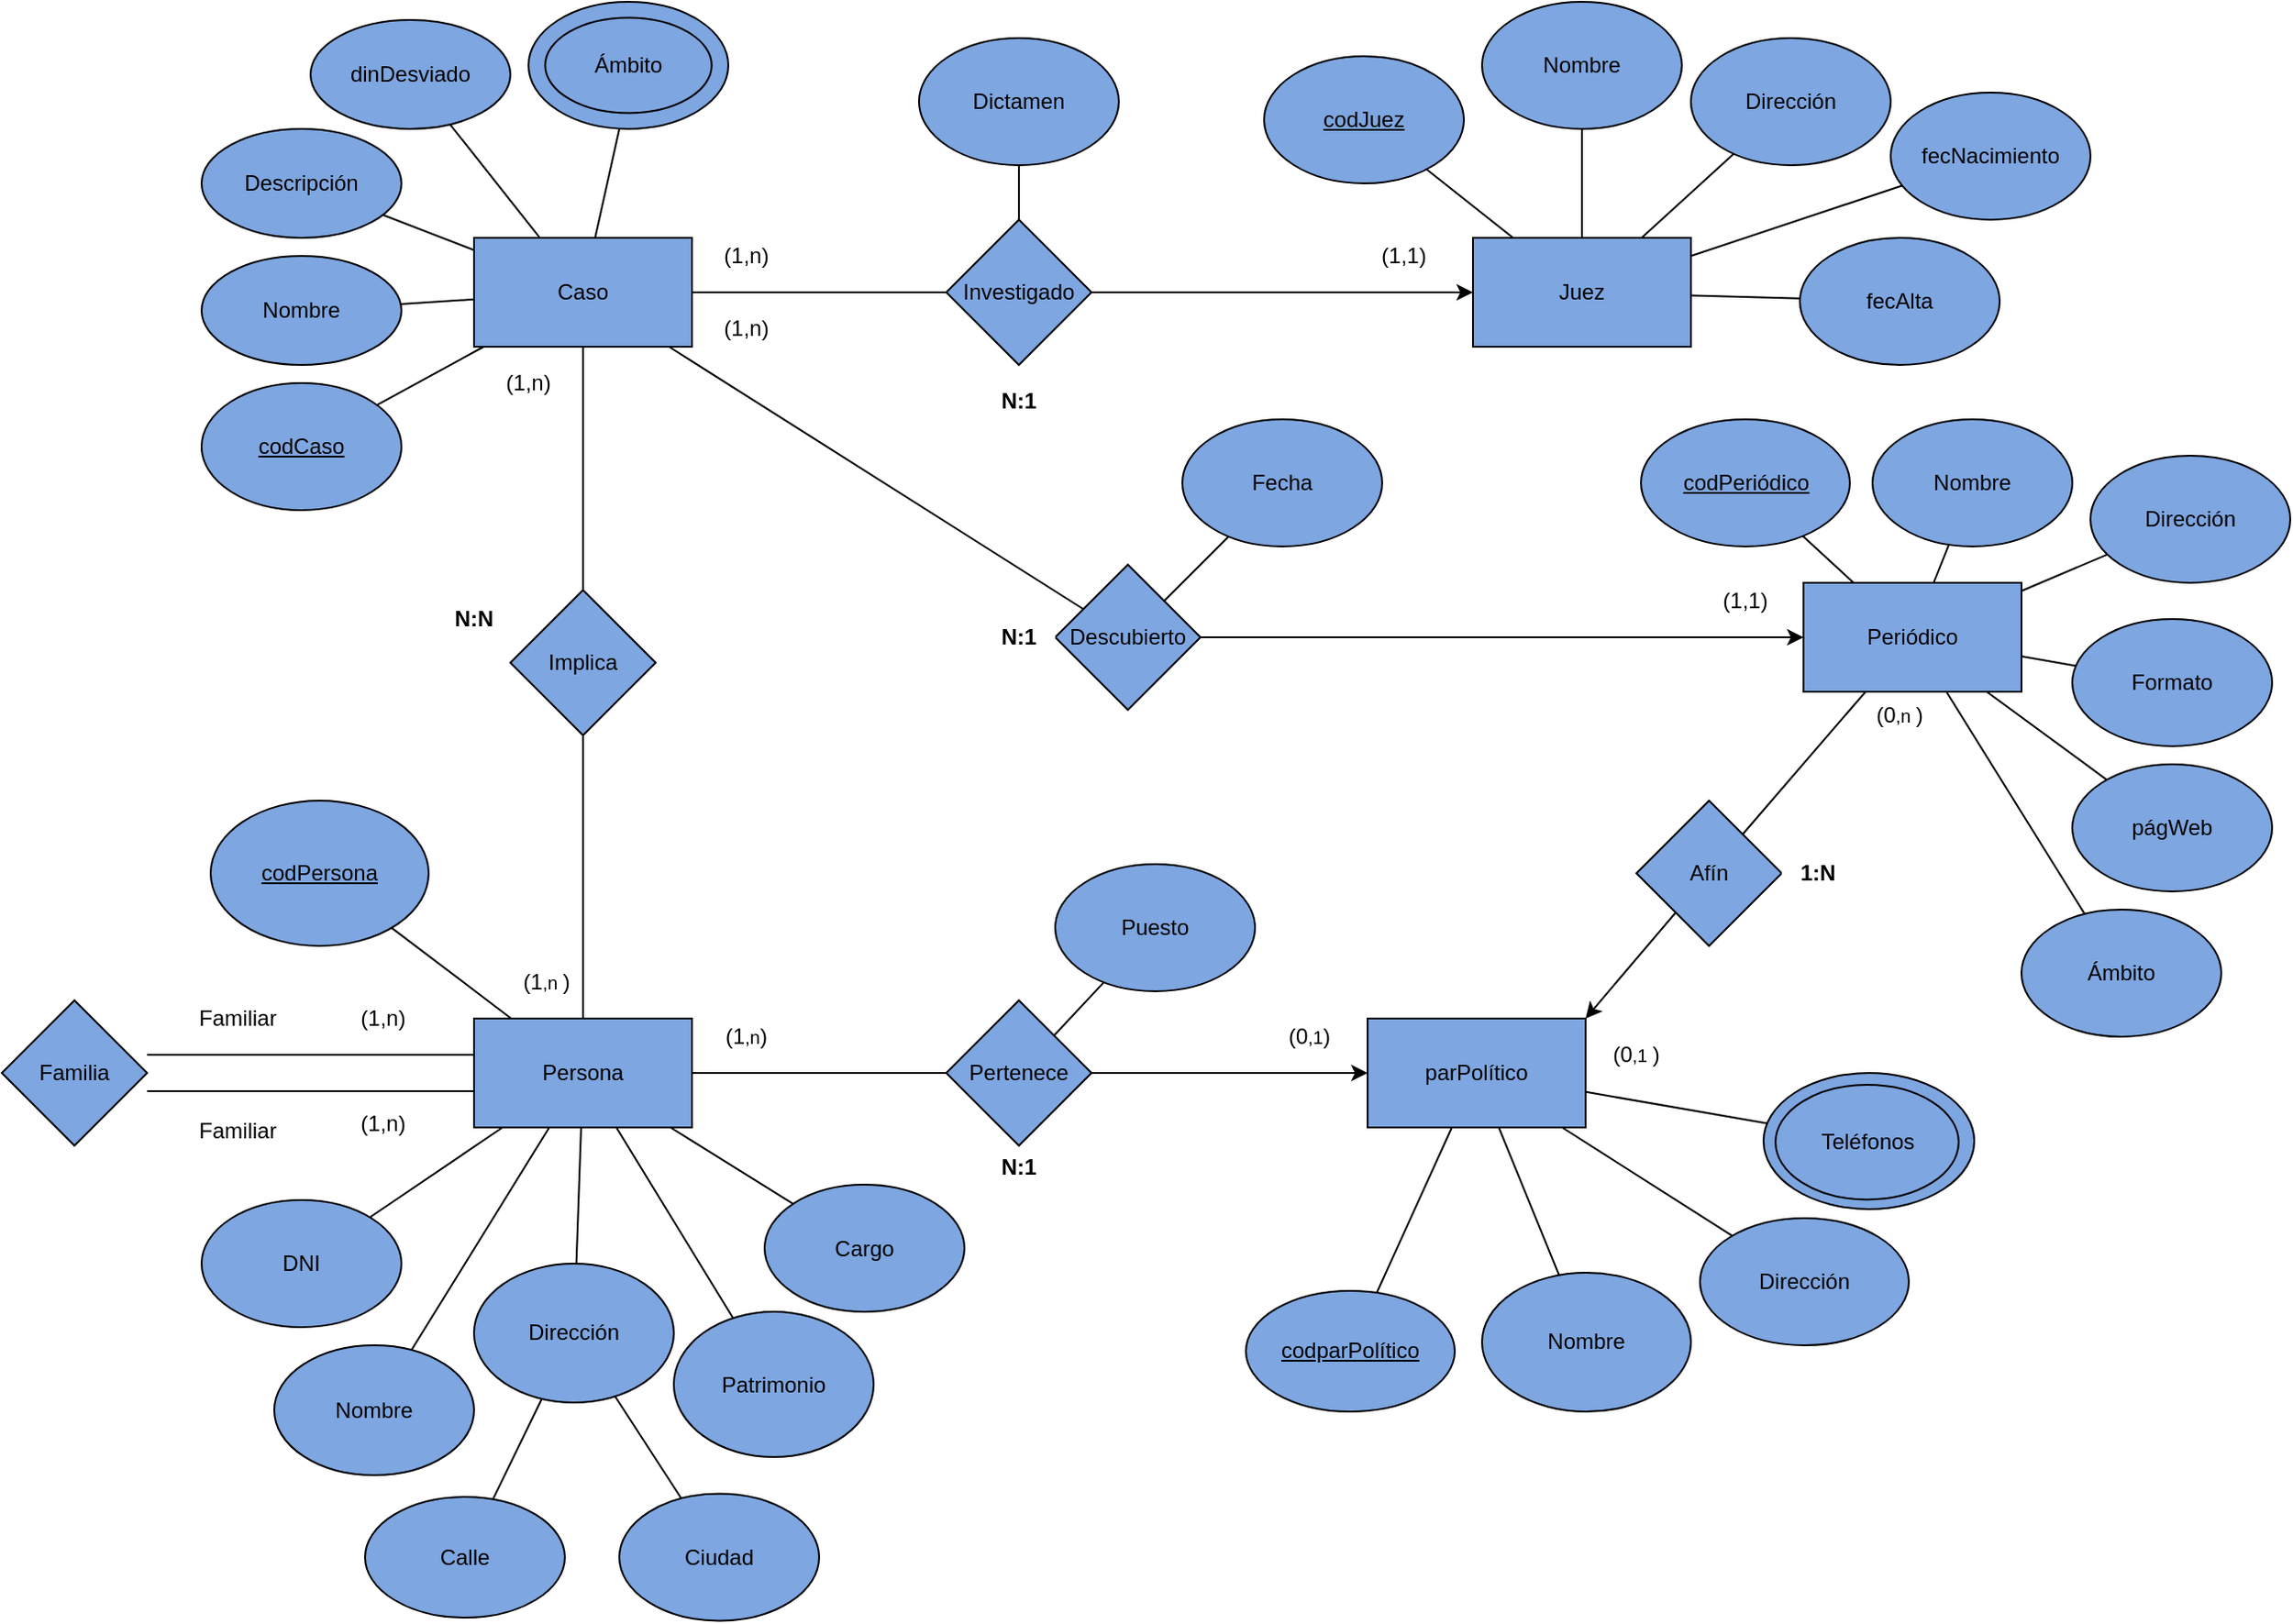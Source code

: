 <mxfile version="13.8.8" type="device"><diagram id="mLX7dZyP4sScp4b1-G0d" name="Corrupcion"><mxGraphModel dx="2216" dy="964" grid="1" gridSize="10" guides="1" tooltips="1" connect="1" arrows="1" fold="1" page="1" pageScale="1" pageWidth="827" pageHeight="583" math="0" shadow="0"><root><mxCell id="0"/><mxCell id="1" parent="0"/><mxCell id="MSQf7ZnfR9EXH0aMQudG-12" value="" style="group;fillColor=#FFFFFF;" parent="1" vertex="1" connectable="0"><mxGeometry x="180" y="180" width="1260" height="891.73" as="geometry"/></mxCell><mxCell id="NxV4PocmSFwPqyxfKw8l-2" value="Caso" style="rounded=0;whiteSpace=wrap;html=1;fillColor=#7EA6E0;" parent="MSQf7ZnfR9EXH0aMQudG-12" vertex="1"><mxGeometry x="260" y="130" width="120" height="60" as="geometry"/></mxCell><mxCell id="NxV4PocmSFwPqyxfKw8l-3" value="Nombre" style="ellipse;whiteSpace=wrap;html=1;fillColor=#7EA6E0;" parent="MSQf7ZnfR9EXH0aMQudG-12" vertex="1"><mxGeometry x="110" y="140" width="110" height="60" as="geometry"/></mxCell><mxCell id="NxV4PocmSFwPqyxfKw8l-4" value="Descripción" style="ellipse;whiteSpace=wrap;html=1;fillColor=#7EA6E0;" parent="MSQf7ZnfR9EXH0aMQudG-12" vertex="1"><mxGeometry x="110" y="70" width="110" height="60" as="geometry"/></mxCell><mxCell id="NxV4PocmSFwPqyxfKw8l-5" value="dinDesviado" style="ellipse;whiteSpace=wrap;html=1;fillColor=#7EA6E0;" parent="MSQf7ZnfR9EXH0aMQudG-12" vertex="1"><mxGeometry x="170" y="10" width="110" height="60" as="geometry"/></mxCell><mxCell id="NxV4PocmSFwPqyxfKw8l-8" value="" style="group;fillColor=#FFFFFF;" parent="MSQf7ZnfR9EXH0aMQudG-12" vertex="1" connectable="0"><mxGeometry x="290" width="110" height="70" as="geometry"/></mxCell><mxCell id="NxV4PocmSFwPqyxfKw8l-6" value="" style="ellipse;whiteSpace=wrap;html=1;fillColor=#7EA6E0;" parent="NxV4PocmSFwPqyxfKw8l-8" vertex="1"><mxGeometry width="110" height="70" as="geometry"/></mxCell><mxCell id="NxV4PocmSFwPqyxfKw8l-7" value="Ámbito" style="ellipse;whiteSpace=wrap;html=1;labelBackgroundColor=none;fillColor=#7EA6E0;" parent="NxV4PocmSFwPqyxfKw8l-8" vertex="1"><mxGeometry x="9.167" y="8.75" width="91.667" height="52.5" as="geometry"/></mxCell><mxCell id="NxV4PocmSFwPqyxfKw8l-9" value="" style="endArrow=none;html=1;fillColor=#7EA6E0;" parent="MSQf7ZnfR9EXH0aMQudG-12" target="NxV4PocmSFwPqyxfKw8l-2" edge="1"><mxGeometry width="50" height="50" relative="1" as="geometry"><mxPoint x="340" y="70" as="sourcePoint"/><mxPoint x="430" y="330" as="targetPoint"/></mxGeometry></mxCell><mxCell id="NxV4PocmSFwPqyxfKw8l-10" value="" style="endArrow=none;html=1;fillColor=#7EA6E0;" parent="MSQf7ZnfR9EXH0aMQudG-12" source="NxV4PocmSFwPqyxfKw8l-2" target="NxV4PocmSFwPqyxfKw8l-3" edge="1"><mxGeometry width="50" height="50" relative="1" as="geometry"><mxPoint x="380" y="380" as="sourcePoint"/><mxPoint x="430" y="330" as="targetPoint"/></mxGeometry></mxCell><mxCell id="NxV4PocmSFwPqyxfKw8l-11" value="" style="endArrow=none;html=1;fillColor=#7EA6E0;" parent="MSQf7ZnfR9EXH0aMQudG-12" source="NxV4PocmSFwPqyxfKw8l-2" target="NxV4PocmSFwPqyxfKw8l-4" edge="1"><mxGeometry width="50" height="50" relative="1" as="geometry"><mxPoint x="380" y="380" as="sourcePoint"/><mxPoint x="430" y="330" as="targetPoint"/></mxGeometry></mxCell><mxCell id="NxV4PocmSFwPqyxfKw8l-12" value="" style="endArrow=none;html=1;fillColor=#7EA6E0;" parent="MSQf7ZnfR9EXH0aMQudG-12" source="NxV4PocmSFwPqyxfKw8l-2" target="NxV4PocmSFwPqyxfKw8l-5" edge="1"><mxGeometry width="50" height="50" relative="1" as="geometry"><mxPoint x="490" y="340" as="sourcePoint"/><mxPoint x="540" y="290" as="targetPoint"/></mxGeometry></mxCell><mxCell id="NxV4PocmSFwPqyxfKw8l-13" value="Juez" style="rounded=0;whiteSpace=wrap;html=1;labelBackgroundColor=none;fillColor=#7EA6E0;" parent="MSQf7ZnfR9EXH0aMQudG-12" vertex="1"><mxGeometry x="810" y="130" width="120" height="60" as="geometry"/></mxCell><mxCell id="NxV4PocmSFwPqyxfKw8l-15" value="Nombre" style="ellipse;whiteSpace=wrap;html=1;labelBackgroundColor=none;fillColor=#7EA6E0;" parent="MSQf7ZnfR9EXH0aMQudG-12" vertex="1"><mxGeometry x="815" width="110" height="70" as="geometry"/></mxCell><mxCell id="NxV4PocmSFwPqyxfKw8l-16" value="Dirección" style="ellipse;whiteSpace=wrap;html=1;labelBackgroundColor=none;fillColor=#7EA6E0;" parent="MSQf7ZnfR9EXH0aMQudG-12" vertex="1"><mxGeometry x="930" y="20" width="110" height="70" as="geometry"/></mxCell><mxCell id="NxV4PocmSFwPqyxfKw8l-17" value="fecNacimiento" style="ellipse;whiteSpace=wrap;html=1;labelBackgroundColor=none;fillColor=#7EA6E0;" parent="MSQf7ZnfR9EXH0aMQudG-12" vertex="1"><mxGeometry x="1040" y="50" width="110" height="70" as="geometry"/></mxCell><mxCell id="NxV4PocmSFwPqyxfKw8l-18" value="fecAlta" style="ellipse;whiteSpace=wrap;html=1;labelBackgroundColor=none;fillColor=#7EA6E0;" parent="MSQf7ZnfR9EXH0aMQudG-12" vertex="1"><mxGeometry x="990" y="130" width="110" height="70" as="geometry"/></mxCell><mxCell id="NxV4PocmSFwPqyxfKw8l-19" value="" style="endArrow=none;html=1;fillColor=#7EA6E0;" parent="MSQf7ZnfR9EXH0aMQudG-12" source="NxV4PocmSFwPqyxfKw8l-15" target="NxV4PocmSFwPqyxfKw8l-13" edge="1"><mxGeometry width="50" height="50" relative="1" as="geometry"><mxPoint x="380" y="240" as="sourcePoint"/><mxPoint x="430" y="190" as="targetPoint"/></mxGeometry></mxCell><mxCell id="NxV4PocmSFwPqyxfKw8l-20" value="" style="endArrow=none;html=1;fillColor=#7EA6E0;" parent="MSQf7ZnfR9EXH0aMQudG-12" source="NxV4PocmSFwPqyxfKw8l-13" target="NxV4PocmSFwPqyxfKw8l-16" edge="1"><mxGeometry width="50" height="50" relative="1" as="geometry"><mxPoint x="380" y="240" as="sourcePoint"/><mxPoint x="430" y="190" as="targetPoint"/></mxGeometry></mxCell><mxCell id="NxV4PocmSFwPqyxfKw8l-21" value="" style="endArrow=none;html=1;fillColor=#7EA6E0;" parent="MSQf7ZnfR9EXH0aMQudG-12" source="NxV4PocmSFwPqyxfKw8l-13" target="NxV4PocmSFwPqyxfKw8l-17" edge="1"><mxGeometry width="50" height="50" relative="1" as="geometry"><mxPoint x="380" y="240" as="sourcePoint"/><mxPoint x="430" y="190" as="targetPoint"/></mxGeometry></mxCell><mxCell id="NxV4PocmSFwPqyxfKw8l-22" value="" style="endArrow=none;html=1;fillColor=#7EA6E0;" parent="MSQf7ZnfR9EXH0aMQudG-12" source="NxV4PocmSFwPqyxfKw8l-13" target="NxV4PocmSFwPqyxfKw8l-18" edge="1"><mxGeometry width="50" height="50" relative="1" as="geometry"><mxPoint x="380" y="240" as="sourcePoint"/><mxPoint x="430" y="190" as="targetPoint"/></mxGeometry></mxCell><mxCell id="NxV4PocmSFwPqyxfKw8l-23" value="Dictamen" style="ellipse;whiteSpace=wrap;html=1;labelBackgroundColor=none;fillColor=#7EA6E0;" parent="MSQf7ZnfR9EXH0aMQudG-12" vertex="1"><mxGeometry x="505" y="20" width="110" height="70" as="geometry"/></mxCell><mxCell id="NxV4PocmSFwPqyxfKw8l-24" value="" style="endArrow=none;html=1;fillColor=#7EA6E0;" parent="MSQf7ZnfR9EXH0aMQudG-12" source="NxV4PocmSFwPqyxfKw8l-63" target="NxV4PocmSFwPqyxfKw8l-23" edge="1"><mxGeometry width="50" height="50" relative="1" as="geometry"><mxPoint x="380" y="240" as="sourcePoint"/><mxPoint x="430" y="190" as="targetPoint"/></mxGeometry></mxCell><mxCell id="NxV4PocmSFwPqyxfKw8l-25" value="Persona" style="rounded=0;whiteSpace=wrap;html=1;labelBackgroundColor=none;fillColor=#7EA6E0;" parent="MSQf7ZnfR9EXH0aMQudG-12" vertex="1"><mxGeometry x="260" y="560" width="120" height="60" as="geometry"/></mxCell><mxCell id="NxV4PocmSFwPqyxfKw8l-26" value="Cargo" style="ellipse;whiteSpace=wrap;html=1;labelBackgroundColor=none;direction=west;fillColor=#7EA6E0;" parent="MSQf7ZnfR9EXH0aMQudG-12" vertex="1"><mxGeometry x="420" y="651.54" width="110" height="70" as="geometry"/></mxCell><mxCell id="NxV4PocmSFwPqyxfKw8l-27" value="DNI" style="ellipse;whiteSpace=wrap;html=1;labelBackgroundColor=none;fillColor=#7EA6E0;" parent="MSQf7ZnfR9EXH0aMQudG-12" vertex="1"><mxGeometry x="110" y="660" width="110" height="70" as="geometry"/></mxCell><mxCell id="NxV4PocmSFwPqyxfKw8l-28" value="Nombre" style="ellipse;whiteSpace=wrap;html=1;labelBackgroundColor=none;fillColor=#7EA6E0;" parent="MSQf7ZnfR9EXH0aMQudG-12" vertex="1"><mxGeometry x="150" y="740" width="110" height="71.54" as="geometry"/></mxCell><mxCell id="NxV4PocmSFwPqyxfKw8l-29" value="Dirección" style="ellipse;whiteSpace=wrap;html=1;labelBackgroundColor=none;fillColor=#7EA6E0;" parent="MSQf7ZnfR9EXH0aMQudG-12" vertex="1"><mxGeometry x="260" y="695" width="110" height="76.54" as="geometry"/></mxCell><mxCell id="NxV4PocmSFwPqyxfKw8l-30" value="Patrimonio" style="ellipse;whiteSpace=wrap;html=1;labelBackgroundColor=none;fillColor=#7EA6E0;" parent="MSQf7ZnfR9EXH0aMQudG-12" vertex="1"><mxGeometry x="370" y="721.54" width="110" height="80" as="geometry"/></mxCell><mxCell id="NxV4PocmSFwPqyxfKw8l-31" value="" style="endArrow=none;html=1;fillColor=#7EA6E0;" parent="MSQf7ZnfR9EXH0aMQudG-12" source="NxV4PocmSFwPqyxfKw8l-25" target="NxV4PocmSFwPqyxfKw8l-27" edge="1"><mxGeometry width="50" height="50" relative="1" as="geometry"><mxPoint x="380" y="380" as="sourcePoint"/><mxPoint x="430" y="330" as="targetPoint"/></mxGeometry></mxCell><mxCell id="NxV4PocmSFwPqyxfKw8l-32" value="" style="endArrow=none;html=1;fillColor=#7EA6E0;" parent="MSQf7ZnfR9EXH0aMQudG-12" source="NxV4PocmSFwPqyxfKw8l-25" target="NxV4PocmSFwPqyxfKw8l-28" edge="1"><mxGeometry width="50" height="50" relative="1" as="geometry"><mxPoint x="400" y="450" as="sourcePoint"/><mxPoint x="406" y="420" as="targetPoint"/></mxGeometry></mxCell><mxCell id="NxV4PocmSFwPqyxfKw8l-34" value="" style="endArrow=none;html=1;fillColor=#7EA6E0;" parent="MSQf7ZnfR9EXH0aMQudG-12" source="NxV4PocmSFwPqyxfKw8l-25" target="NxV4PocmSFwPqyxfKw8l-29" edge="1"><mxGeometry width="50" height="50" relative="1" as="geometry"><mxPoint x="380" y="380" as="sourcePoint"/><mxPoint x="430" y="330" as="targetPoint"/></mxGeometry></mxCell><mxCell id="NxV4PocmSFwPqyxfKw8l-36" value="" style="endArrow=none;html=1;fillColor=#7EA6E0;" parent="MSQf7ZnfR9EXH0aMQudG-12" source="NxV4PocmSFwPqyxfKw8l-25" target="NxV4PocmSFwPqyxfKw8l-30" edge="1"><mxGeometry width="50" height="50" relative="1" as="geometry"><mxPoint x="380" y="380" as="sourcePoint"/><mxPoint x="430" y="330" as="targetPoint"/></mxGeometry></mxCell><mxCell id="NxV4PocmSFwPqyxfKw8l-35" value="" style="endArrow=none;html=1;fillColor=#7EA6E0;" parent="MSQf7ZnfR9EXH0aMQudG-12" source="NxV4PocmSFwPqyxfKw8l-25" target="NxV4PocmSFwPqyxfKw8l-26" edge="1"><mxGeometry width="50" height="50" relative="1" as="geometry"><mxPoint x="380" y="380" as="sourcePoint"/><mxPoint x="430" y="330" as="targetPoint"/></mxGeometry></mxCell><mxCell id="NxV4PocmSFwPqyxfKw8l-40" value="" style="edgeStyle=orthogonalEdgeStyle;rounded=0;orthogonalLoop=1;jettySize=auto;html=1;endArrow=none;endFill=0;shape=link;width=20;fillColor=#7EA6E0;" parent="MSQf7ZnfR9EXH0aMQudG-12" source="NxV4PocmSFwPqyxfKw8l-39" target="NxV4PocmSFwPqyxfKw8l-25" edge="1"><mxGeometry relative="1" as="geometry"><Array as="points"/></mxGeometry></mxCell><mxCell id="NxV4PocmSFwPqyxfKw8l-39" value="Familia" style="rhombus;whiteSpace=wrap;html=1;labelBackgroundColor=none;fillColor=#7EA6E0;" parent="MSQf7ZnfR9EXH0aMQudG-12" vertex="1"><mxGeometry y="550" width="80" height="80" as="geometry"/></mxCell><mxCell id="NxV4PocmSFwPqyxfKw8l-43" value="parPolítico" style="rounded=0;whiteSpace=wrap;html=1;labelBackgroundColor=none;fillColor=#7EA6E0;" parent="MSQf7ZnfR9EXH0aMQudG-12" vertex="1"><mxGeometry x="752" y="560" width="120" height="60" as="geometry"/></mxCell><mxCell id="NxV4PocmSFwPqyxfKw8l-44" value="Nombre" style="ellipse;whiteSpace=wrap;html=1;labelBackgroundColor=none;fillColor=#7EA6E0;" parent="MSQf7ZnfR9EXH0aMQudG-12" vertex="1"><mxGeometry x="815" y="700" width="115" height="76.54" as="geometry"/></mxCell><mxCell id="NxV4PocmSFwPqyxfKw8l-45" value="Dirección" style="ellipse;whiteSpace=wrap;html=1;labelBackgroundColor=none;fillColor=#7EA6E0;" parent="MSQf7ZnfR9EXH0aMQudG-12" vertex="1"><mxGeometry x="935" y="670" width="115" height="70" as="geometry"/></mxCell><mxCell id="NxV4PocmSFwPqyxfKw8l-49" value="" style="endArrow=none;html=1;fillColor=#7EA6E0;" parent="MSQf7ZnfR9EXH0aMQudG-12" source="NxV4PocmSFwPqyxfKw8l-43" target="NxV4PocmSFwPqyxfKw8l-47" edge="1"><mxGeometry width="50" height="50" relative="1" as="geometry"><mxPoint x="712" y="611.54" as="sourcePoint"/><mxPoint x="762" y="561.54" as="targetPoint"/></mxGeometry></mxCell><mxCell id="NxV4PocmSFwPqyxfKw8l-50" value="" style="endArrow=none;html=1;fillColor=#7EA6E0;" parent="MSQf7ZnfR9EXH0aMQudG-12" source="NxV4PocmSFwPqyxfKw8l-43" target="NxV4PocmSFwPqyxfKw8l-45" edge="1"><mxGeometry width="50" height="50" relative="1" as="geometry"><mxPoint x="712" y="611.54" as="sourcePoint"/><mxPoint x="762" y="561.54" as="targetPoint"/></mxGeometry></mxCell><mxCell id="NxV4PocmSFwPqyxfKw8l-51" value="" style="endArrow=none;html=1;fillColor=#7EA6E0;" parent="MSQf7ZnfR9EXH0aMQudG-12" source="NxV4PocmSFwPqyxfKw8l-43" target="NxV4PocmSFwPqyxfKw8l-44" edge="1"><mxGeometry width="50" height="50" relative="1" as="geometry"><mxPoint x="842" y="621.54" as="sourcePoint"/><mxPoint x="892" y="571.54" as="targetPoint"/></mxGeometry></mxCell><mxCell id="NxV4PocmSFwPqyxfKw8l-52" value="Periódico" style="rounded=0;whiteSpace=wrap;html=1;labelBackgroundColor=none;fillColor=#7EA6E0;" parent="MSQf7ZnfR9EXH0aMQudG-12" vertex="1"><mxGeometry x="992" y="320" width="120" height="60" as="geometry"/></mxCell><mxCell id="NxV4PocmSFwPqyxfKw8l-53" value="Dirección" style="ellipse;whiteSpace=wrap;html=1;labelBackgroundColor=none;fillColor=#7EA6E0;" parent="MSQf7ZnfR9EXH0aMQudG-12" vertex="1"><mxGeometry x="1150" y="250" width="110" height="70" as="geometry"/></mxCell><mxCell id="NxV4PocmSFwPqyxfKw8l-54" value="Nombre" style="ellipse;whiteSpace=wrap;html=1;labelBackgroundColor=none;fillColor=#7EA6E0;" parent="MSQf7ZnfR9EXH0aMQudG-12" vertex="1"><mxGeometry x="1030" y="230" width="110" height="70" as="geometry"/></mxCell><mxCell id="NxV4PocmSFwPqyxfKw8l-55" value="Formato" style="ellipse;whiteSpace=wrap;html=1;labelBackgroundColor=none;fillColor=#7EA6E0;" parent="MSQf7ZnfR9EXH0aMQudG-12" vertex="1"><mxGeometry x="1140" y="340" width="110" height="70" as="geometry"/></mxCell><mxCell id="NxV4PocmSFwPqyxfKw8l-56" value="págWeb" style="ellipse;whiteSpace=wrap;html=1;labelBackgroundColor=none;fillColor=#7EA6E0;" parent="MSQf7ZnfR9EXH0aMQudG-12" vertex="1"><mxGeometry x="1140" y="420" width="110" height="70" as="geometry"/></mxCell><mxCell id="NxV4PocmSFwPqyxfKw8l-57" value="Ámbito" style="ellipse;whiteSpace=wrap;html=1;labelBackgroundColor=none;fillColor=#7EA6E0;" parent="MSQf7ZnfR9EXH0aMQudG-12" vertex="1"><mxGeometry x="1112" y="500" width="110" height="70" as="geometry"/></mxCell><mxCell id="NxV4PocmSFwPqyxfKw8l-58" value="" style="endArrow=none;html=1;fillColor=#7EA6E0;" parent="MSQf7ZnfR9EXH0aMQudG-12" source="NxV4PocmSFwPqyxfKw8l-57" target="NxV4PocmSFwPqyxfKw8l-52" edge="1"><mxGeometry width="50" height="50" relative="1" as="geometry"><mxPoint x="860" y="400" as="sourcePoint"/><mxPoint x="910" y="350" as="targetPoint"/></mxGeometry></mxCell><mxCell id="NxV4PocmSFwPqyxfKw8l-59" value="" style="endArrow=none;html=1;fillColor=#7EA6E0;" parent="MSQf7ZnfR9EXH0aMQudG-12" source="NxV4PocmSFwPqyxfKw8l-56" target="NxV4PocmSFwPqyxfKw8l-52" edge="1"><mxGeometry width="50" height="50" relative="1" as="geometry"><mxPoint x="860" y="400" as="sourcePoint"/><mxPoint x="910" y="350" as="targetPoint"/></mxGeometry></mxCell><mxCell id="NxV4PocmSFwPqyxfKw8l-60" value="" style="endArrow=none;html=1;fillColor=#7EA6E0;" parent="MSQf7ZnfR9EXH0aMQudG-12" source="NxV4PocmSFwPqyxfKw8l-54" target="NxV4PocmSFwPqyxfKw8l-52" edge="1"><mxGeometry width="50" height="50" relative="1" as="geometry"><mxPoint x="860" y="400" as="sourcePoint"/><mxPoint x="910" y="350" as="targetPoint"/></mxGeometry></mxCell><mxCell id="NxV4PocmSFwPqyxfKw8l-61" value="" style="endArrow=none;html=1;fillColor=#7EA6E0;" parent="MSQf7ZnfR9EXH0aMQudG-12" source="NxV4PocmSFwPqyxfKw8l-52" target="NxV4PocmSFwPqyxfKw8l-53" edge="1"><mxGeometry width="50" height="50" relative="1" as="geometry"><mxPoint x="860" y="400" as="sourcePoint"/><mxPoint x="910" y="350" as="targetPoint"/></mxGeometry></mxCell><mxCell id="NxV4PocmSFwPqyxfKw8l-62" value="" style="endArrow=none;html=1;fillColor=#7EA6E0;" parent="MSQf7ZnfR9EXH0aMQudG-12" source="NxV4PocmSFwPqyxfKw8l-52" target="NxV4PocmSFwPqyxfKw8l-55" edge="1"><mxGeometry width="50" height="50" relative="1" as="geometry"><mxPoint x="860" y="400" as="sourcePoint"/><mxPoint x="910" y="350" as="targetPoint"/></mxGeometry></mxCell><mxCell id="NxV4PocmSFwPqyxfKw8l-64" value="" style="rounded=0;orthogonalLoop=1;jettySize=auto;html=1;endArrow=classic;endFill=1;fillColor=#7EA6E0;" parent="MSQf7ZnfR9EXH0aMQudG-12" source="NxV4PocmSFwPqyxfKw8l-63" target="NxV4PocmSFwPqyxfKw8l-13" edge="1"><mxGeometry relative="1" as="geometry"/></mxCell><mxCell id="NxV4PocmSFwPqyxfKw8l-65" value="" style="rounded=0;orthogonalLoop=1;jettySize=auto;html=1;endArrow=none;endFill=0;fillColor=#7EA6E0;" parent="MSQf7ZnfR9EXH0aMQudG-12" source="NxV4PocmSFwPqyxfKw8l-63" target="NxV4PocmSFwPqyxfKw8l-2" edge="1"><mxGeometry relative="1" as="geometry"/></mxCell><mxCell id="NxV4PocmSFwPqyxfKw8l-63" value="Investigado" style="rhombus;whiteSpace=wrap;html=1;labelBackgroundColor=none;fillColor=#7EA6E0;" parent="MSQf7ZnfR9EXH0aMQudG-12" vertex="1"><mxGeometry x="520" y="120" width="80" height="80" as="geometry"/></mxCell><mxCell id="NxV4PocmSFwPqyxfKw8l-69" value="" style="edgeStyle=none;rounded=0;orthogonalLoop=1;jettySize=auto;html=1;endArrow=none;endFill=0;fillColor=#7EA6E0;" parent="MSQf7ZnfR9EXH0aMQudG-12" source="NxV4PocmSFwPqyxfKw8l-68" target="NxV4PocmSFwPqyxfKw8l-2" edge="1"><mxGeometry relative="1" as="geometry"/></mxCell><mxCell id="NxV4PocmSFwPqyxfKw8l-70" value="" style="edgeStyle=none;rounded=0;orthogonalLoop=1;jettySize=auto;html=1;endArrow=none;endFill=0;fillColor=#7EA6E0;" parent="MSQf7ZnfR9EXH0aMQudG-12" source="NxV4PocmSFwPqyxfKw8l-68" target="NxV4PocmSFwPqyxfKw8l-25" edge="1"><mxGeometry relative="1" as="geometry"/></mxCell><mxCell id="NxV4PocmSFwPqyxfKw8l-68" value="Implica" style="rhombus;whiteSpace=wrap;html=1;labelBackgroundColor=none;fillColor=#7EA6E0;" parent="MSQf7ZnfR9EXH0aMQudG-12" vertex="1"><mxGeometry x="280" y="324" width="80" height="80" as="geometry"/></mxCell><mxCell id="NxV4PocmSFwPqyxfKw8l-72" value="" style="edgeStyle=none;rounded=0;orthogonalLoop=1;jettySize=auto;html=1;endArrow=classic;endFill=1;fillColor=#7EA6E0;" parent="MSQf7ZnfR9EXH0aMQudG-12" source="NxV4PocmSFwPqyxfKw8l-71" target="NxV4PocmSFwPqyxfKw8l-43" edge="1"><mxGeometry relative="1" as="geometry"/></mxCell><mxCell id="NxV4PocmSFwPqyxfKw8l-73" value="" style="edgeStyle=none;rounded=0;orthogonalLoop=1;jettySize=auto;html=1;endArrow=none;endFill=0;fillColor=#7EA6E0;" parent="MSQf7ZnfR9EXH0aMQudG-12" source="NxV4PocmSFwPqyxfKw8l-71" target="NxV4PocmSFwPqyxfKw8l-25" edge="1"><mxGeometry relative="1" as="geometry"/></mxCell><mxCell id="NxV4PocmSFwPqyxfKw8l-71" value="Pertenece" style="rhombus;whiteSpace=wrap;html=1;labelBackgroundColor=none;fillColor=#7EA6E0;" parent="MSQf7ZnfR9EXH0aMQudG-12" vertex="1"><mxGeometry x="520" y="550" width="80" height="80" as="geometry"/></mxCell><mxCell id="NxV4PocmSFwPqyxfKw8l-74" value="Puesto" style="ellipse;whiteSpace=wrap;html=1;labelBackgroundColor=none;fillColor=#7EA6E0;" parent="MSQf7ZnfR9EXH0aMQudG-12" vertex="1"><mxGeometry x="580" y="475" width="110" height="70" as="geometry"/></mxCell><mxCell id="NxV4PocmSFwPqyxfKw8l-75" value="" style="endArrow=none;html=1;fillColor=#7EA6E0;" parent="MSQf7ZnfR9EXH0aMQudG-12" source="NxV4PocmSFwPqyxfKw8l-74" target="NxV4PocmSFwPqyxfKw8l-71" edge="1"><mxGeometry width="50" height="50" relative="1" as="geometry"><mxPoint x="550" y="570" as="sourcePoint"/><mxPoint x="600" y="520" as="targetPoint"/></mxGeometry></mxCell><mxCell id="NxV4PocmSFwPqyxfKw8l-76" value="Descubierto" style="rhombus;whiteSpace=wrap;html=1;labelBackgroundColor=none;fillColor=#7EA6E0;" parent="MSQf7ZnfR9EXH0aMQudG-12" vertex="1"><mxGeometry x="580" y="310" width="80" height="80" as="geometry"/></mxCell><mxCell id="NxV4PocmSFwPqyxfKw8l-77" value="" style="endArrow=none;html=1;fillColor=#7EA6E0;" parent="MSQf7ZnfR9EXH0aMQudG-12" source="NxV4PocmSFwPqyxfKw8l-2" target="NxV4PocmSFwPqyxfKw8l-76" edge="1"><mxGeometry width="50" height="50" relative="1" as="geometry"><mxPoint x="550" y="340" as="sourcePoint"/><mxPoint x="600" y="290" as="targetPoint"/></mxGeometry></mxCell><mxCell id="NxV4PocmSFwPqyxfKw8l-78" value="" style="endArrow=classic;html=1;fillColor=#7EA6E0;" parent="MSQf7ZnfR9EXH0aMQudG-12" source="NxV4PocmSFwPqyxfKw8l-76" target="NxV4PocmSFwPqyxfKw8l-52" edge="1"><mxGeometry width="50" height="50" relative="1" as="geometry"><mxPoint x="550" y="340" as="sourcePoint"/><mxPoint x="600" y="290" as="targetPoint"/></mxGeometry></mxCell><mxCell id="NxV4PocmSFwPqyxfKw8l-79" value="Fecha" style="ellipse;whiteSpace=wrap;html=1;labelBackgroundColor=none;fillColor=#7EA6E0;" parent="MSQf7ZnfR9EXH0aMQudG-12" vertex="1"><mxGeometry x="650" y="230" width="110" height="70" as="geometry"/></mxCell><mxCell id="NxV4PocmSFwPqyxfKw8l-80" value="" style="endArrow=none;html=1;fillColor=#7EA6E0;" parent="MSQf7ZnfR9EXH0aMQudG-12" source="NxV4PocmSFwPqyxfKw8l-76" target="NxV4PocmSFwPqyxfKw8l-79" edge="1"><mxGeometry width="50" height="50" relative="1" as="geometry"><mxPoint x="550" y="340" as="sourcePoint"/><mxPoint x="600" y="290" as="targetPoint"/></mxGeometry></mxCell><mxCell id="NxV4PocmSFwPqyxfKw8l-81" value="Afín" style="rhombus;whiteSpace=wrap;html=1;labelBackgroundColor=none;fillColor=#7EA6E0;" parent="MSQf7ZnfR9EXH0aMQudG-12" vertex="1"><mxGeometry x="900" y="440" width="80" height="80" as="geometry"/></mxCell><mxCell id="NxV4PocmSFwPqyxfKw8l-82" value="" style="endArrow=none;html=1;endFill=0;fillColor=#7EA6E0;" parent="MSQf7ZnfR9EXH0aMQudG-12" source="NxV4PocmSFwPqyxfKw8l-81" target="NxV4PocmSFwPqyxfKw8l-52" edge="1"><mxGeometry width="50" height="50" relative="1" as="geometry"><mxPoint x="820" y="510" as="sourcePoint"/><mxPoint x="870" y="460" as="targetPoint"/></mxGeometry></mxCell><mxCell id="NxV4PocmSFwPqyxfKw8l-83" value="" style="endArrow=none;html=1;exitX=1;exitY=0;exitDx=0;exitDy=0;endFill=0;startArrow=classic;startFill=1;fillColor=#7EA6E0;" parent="MSQf7ZnfR9EXH0aMQudG-12" source="NxV4PocmSFwPqyxfKw8l-43" target="NxV4PocmSFwPqyxfKw8l-81" edge="1"><mxGeometry width="50" height="50" relative="1" as="geometry"><mxPoint x="922" y="521.54" as="sourcePoint"/><mxPoint x="910.462" y="450.002" as="targetPoint"/></mxGeometry></mxCell><mxCell id="NxV4PocmSFwPqyxfKw8l-88" value="N:1" style="text;html=1;strokeColor=none;fillColor=#FFFFFF;align=center;verticalAlign=middle;whiteSpace=wrap;rounded=0;labelBackgroundColor=none;fontStyle=1" parent="MSQf7ZnfR9EXH0aMQudG-12" vertex="1"><mxGeometry x="540" y="210" width="40" height="20" as="geometry"/></mxCell><mxCell id="NxV4PocmSFwPqyxfKw8l-90" value="N:N" style="text;html=1;strokeColor=none;fillColor=#FFFFFF;align=center;verticalAlign=middle;whiteSpace=wrap;rounded=0;labelBackgroundColor=none;fontStyle=1" parent="MSQf7ZnfR9EXH0aMQudG-12" vertex="1"><mxGeometry x="240" y="330" width="40" height="20" as="geometry"/></mxCell><mxCell id="NxV4PocmSFwPqyxfKw8l-91" value="N:1" style="text;html=1;strokeColor=none;fillColor=#FFFFFF;align=center;verticalAlign=middle;whiteSpace=wrap;rounded=0;labelBackgroundColor=none;fontStyle=1" parent="MSQf7ZnfR9EXH0aMQudG-12" vertex="1"><mxGeometry x="540" y="631.54" width="40" height="20" as="geometry"/></mxCell><mxCell id="NxV4PocmSFwPqyxfKw8l-92" value="N:1" style="text;html=1;strokeColor=none;fillColor=#FFFFFF;align=center;verticalAlign=middle;whiteSpace=wrap;rounded=0;labelBackgroundColor=none;fontStyle=1" parent="MSQf7ZnfR9EXH0aMQudG-12" vertex="1"><mxGeometry x="540" y="340" width="40" height="20" as="geometry"/></mxCell><mxCell id="NxV4PocmSFwPqyxfKw8l-93" value="1:N" style="text;html=1;strokeColor=none;fillColor=#FFFFFF;align=center;verticalAlign=middle;whiteSpace=wrap;rounded=0;labelBackgroundColor=none;fontStyle=1" parent="MSQf7ZnfR9EXH0aMQudG-12" vertex="1"><mxGeometry x="980" y="470" width="40" height="20" as="geometry"/></mxCell><mxCell id="lcfTYkuhh9MUmqPGHHI8-1" value="(1,n)" style="text;html=1;strokeColor=none;fillColor=#FFFFFF;align=center;verticalAlign=middle;whiteSpace=wrap;rounded=0;" parent="MSQf7ZnfR9EXH0aMQudG-12" vertex="1"><mxGeometry x="390" y="130" width="40" height="20" as="geometry"/></mxCell><mxCell id="lcfTYkuhh9MUmqPGHHI8-2" value="(1,1)" style="text;html=1;strokeColor=none;fillColor=#FFFFFF;align=center;verticalAlign=middle;whiteSpace=wrap;rounded=0;" parent="MSQf7ZnfR9EXH0aMQudG-12" vertex="1"><mxGeometry x="752" y="130" width="40" height="20" as="geometry"/></mxCell><mxCell id="lcfTYkuhh9MUmqPGHHI8-3" value="(1,1)" style="text;html=1;strokeColor=none;fillColor=#FFFFFF;align=center;verticalAlign=middle;whiteSpace=wrap;rounded=0;" parent="MSQf7ZnfR9EXH0aMQudG-12" vertex="1"><mxGeometry x="940" y="320" width="40" height="20" as="geometry"/></mxCell><mxCell id="lcfTYkuhh9MUmqPGHHI8-4" value="(1,n)" style="text;html=1;strokeColor=none;fillColor=#FFFFFF;align=center;verticalAlign=middle;whiteSpace=wrap;rounded=0;" parent="MSQf7ZnfR9EXH0aMQudG-12" vertex="1"><mxGeometry x="390" y="170" width="40" height="20" as="geometry"/></mxCell><mxCell id="lcfTYkuhh9MUmqPGHHI8-5" value="(1,n)" style="text;html=1;strokeColor=none;fillColor=#FFFFFF;align=center;verticalAlign=middle;whiteSpace=wrap;rounded=0;" parent="MSQf7ZnfR9EXH0aMQudG-12" vertex="1"><mxGeometry x="270" y="200" width="40" height="20" as="geometry"/></mxCell><mxCell id="lcfTYkuhh9MUmqPGHHI8-6" value="(1&lt;span style=&quot;font-size: 10px&quot;&gt;,n&amp;nbsp;&lt;/span&gt;)" style="text;html=1;strokeColor=none;fillColor=none;align=center;verticalAlign=middle;whiteSpace=wrap;rounded=0;" parent="MSQf7ZnfR9EXH0aMQudG-12" vertex="1"><mxGeometry x="280" y="530" width="40" height="20" as="geometry"/></mxCell><mxCell id="lcfTYkuhh9MUmqPGHHI8-7" value="(1&lt;span style=&quot;font-size: 10px&quot;&gt;,n&lt;/span&gt;)" style="text;html=1;strokeColor=none;fillColor=#FFFFFF;align=center;verticalAlign=middle;whiteSpace=wrap;rounded=0;" parent="MSQf7ZnfR9EXH0aMQudG-12" vertex="1"><mxGeometry x="390" y="560" width="40" height="20" as="geometry"/></mxCell><mxCell id="lcfTYkuhh9MUmqPGHHI8-8" value="(0&lt;span style=&quot;font-size: 10px&quot;&gt;,1&lt;/span&gt;)" style="text;html=1;strokeColor=none;fillColor=#FFFFFF;align=center;verticalAlign=middle;whiteSpace=wrap;rounded=0;" parent="MSQf7ZnfR9EXH0aMQudG-12" vertex="1"><mxGeometry x="700" y="560" width="40" height="20" as="geometry"/></mxCell><mxCell id="lcfTYkuhh9MUmqPGHHI8-9" value="(0&lt;span style=&quot;font-size: 10px&quot;&gt;,1&amp;nbsp;&lt;/span&gt;)" style="text;html=1;strokeColor=#FFFFFF;fillColor=#FFFFFF;align=center;verticalAlign=middle;whiteSpace=wrap;rounded=0;" parent="MSQf7ZnfR9EXH0aMQudG-12" vertex="1"><mxGeometry x="880" y="570" width="40" height="20" as="geometry"/></mxCell><mxCell id="lcfTYkuhh9MUmqPGHHI8-11" value="(0&lt;span style=&quot;font-size: 10px&quot;&gt;,n&amp;nbsp;&lt;/span&gt;)" style="text;html=1;strokeColor=none;fillColor=none;align=center;verticalAlign=middle;whiteSpace=wrap;rounded=0;" parent="MSQf7ZnfR9EXH0aMQudG-12" vertex="1"><mxGeometry x="1025" y="383" width="40" height="20" as="geometry"/></mxCell><mxCell id="utpRmmjoP0m21Cdw_mcs-3" value="&lt;u&gt;codCaso&lt;/u&gt;" style="ellipse;whiteSpace=wrap;html=1;fillColor=#7EA6E0;" parent="MSQf7ZnfR9EXH0aMQudG-12" vertex="1"><mxGeometry x="110" y="210" width="110" height="70" as="geometry"/></mxCell><mxCell id="utpRmmjoP0m21Cdw_mcs-4" value="" style="endArrow=none;html=1;fillColor=#7EA6E0;" parent="MSQf7ZnfR9EXH0aMQudG-12" source="utpRmmjoP0m21Cdw_mcs-3" target="NxV4PocmSFwPqyxfKw8l-2" edge="1"><mxGeometry width="50" height="50" relative="1" as="geometry"><mxPoint x="540" y="200" as="sourcePoint"/><mxPoint x="590" y="150" as="targetPoint"/></mxGeometry></mxCell><mxCell id="utpRmmjoP0m21Cdw_mcs-5" value="&lt;u&gt;codJuez&lt;/u&gt;" style="ellipse;whiteSpace=wrap;html=1;fillColor=#7EA6E0;" parent="MSQf7ZnfR9EXH0aMQudG-12" vertex="1"><mxGeometry x="695" y="30" width="110" height="70" as="geometry"/></mxCell><mxCell id="utpRmmjoP0m21Cdw_mcs-6" value="" style="endArrow=none;html=1;fillColor=#7EA6E0;" parent="MSQf7ZnfR9EXH0aMQudG-12" source="NxV4PocmSFwPqyxfKw8l-13" target="utpRmmjoP0m21Cdw_mcs-5" edge="1"><mxGeometry width="50" height="50" relative="1" as="geometry"><mxPoint x="870" y="210" as="sourcePoint"/><mxPoint x="920" y="160" as="targetPoint"/></mxGeometry></mxCell><mxCell id="utpRmmjoP0m21Cdw_mcs-7" value="&lt;u&gt;codPeriódico&lt;/u&gt;" style="ellipse;whiteSpace=wrap;html=1;fillColor=#7EA6E0;" parent="MSQf7ZnfR9EXH0aMQudG-12" vertex="1"><mxGeometry x="902.5" y="230" width="115" height="70" as="geometry"/></mxCell><mxCell id="utpRmmjoP0m21Cdw_mcs-8" value="" style="endArrow=none;html=1;fillColor=#7EA6E0;" parent="MSQf7ZnfR9EXH0aMQudG-12" source="utpRmmjoP0m21Cdw_mcs-7" target="NxV4PocmSFwPqyxfKw8l-52" edge="1"><mxGeometry width="50" height="50" relative="1" as="geometry"><mxPoint x="990" y="540" as="sourcePoint"/><mxPoint x="1040" y="490" as="targetPoint"/></mxGeometry></mxCell><mxCell id="utpRmmjoP0m21Cdw_mcs-9" value="&lt;u&gt;codparPolítico&lt;/u&gt;" style="ellipse;whiteSpace=wrap;html=1;fillColor=#7EA6E0;" parent="MSQf7ZnfR9EXH0aMQudG-12" vertex="1"><mxGeometry x="685" y="710" width="115" height="66.54" as="geometry"/></mxCell><mxCell id="utpRmmjoP0m21Cdw_mcs-10" value="" style="endArrow=none;html=1;fillColor=#7EA6E0;" parent="MSQf7ZnfR9EXH0aMQudG-12" source="utpRmmjoP0m21Cdw_mcs-9" target="NxV4PocmSFwPqyxfKw8l-43" edge="1"><mxGeometry width="50" height="50" relative="1" as="geometry"><mxPoint x="840" y="670" as="sourcePoint"/><mxPoint x="890" y="620" as="targetPoint"/></mxGeometry></mxCell><mxCell id="utpRmmjoP0m21Cdw_mcs-11" value="&lt;u&gt;codPersona&lt;/u&gt;" style="ellipse;whiteSpace=wrap;html=1;fillColor=#7EA6E0;" parent="MSQf7ZnfR9EXH0aMQudG-12" vertex="1"><mxGeometry x="115" y="440" width="120" height="80" as="geometry"/></mxCell><mxCell id="utpRmmjoP0m21Cdw_mcs-12" value="" style="endArrow=none;html=1;fillColor=#7EA6E0;" parent="MSQf7ZnfR9EXH0aMQudG-12" source="NxV4PocmSFwPqyxfKw8l-25" target="utpRmmjoP0m21Cdw_mcs-11" edge="1"><mxGeometry width="50" height="50" relative="1" as="geometry"><mxPoint x="520" y="600" as="sourcePoint"/><mxPoint x="570" y="550" as="targetPoint"/></mxGeometry></mxCell><mxCell id="jbN59DNIJZu1UxT_RKMa-1" value="Ciudad" style="ellipse;whiteSpace=wrap;html=1;fillColor=#7EA6E0;" parent="MSQf7ZnfR9EXH0aMQudG-12" vertex="1"><mxGeometry x="340" y="821.73" width="110" height="70" as="geometry"/></mxCell><mxCell id="jbN59DNIJZu1UxT_RKMa-2" value="Calle" style="ellipse;whiteSpace=wrap;html=1;fillColor=#7EA6E0;" parent="MSQf7ZnfR9EXH0aMQudG-12" vertex="1"><mxGeometry x="200" y="823.46" width="110" height="66.54" as="geometry"/></mxCell><mxCell id="jbN59DNIJZu1UxT_RKMa-3" value="" style="endArrow=none;html=1;fillColor=#7EA6E0;" parent="MSQf7ZnfR9EXH0aMQudG-12" source="jbN59DNIJZu1UxT_RKMa-2" target="NxV4PocmSFwPqyxfKw8l-29" edge="1"><mxGeometry width="50" height="50" relative="1" as="geometry"><mxPoint x="350" y="880" as="sourcePoint"/><mxPoint x="400" y="830" as="targetPoint"/></mxGeometry></mxCell><mxCell id="jbN59DNIJZu1UxT_RKMa-4" value="" style="endArrow=none;html=1;fillColor=#7EA6E0;" parent="MSQf7ZnfR9EXH0aMQudG-12" source="jbN59DNIJZu1UxT_RKMa-1" target="NxV4PocmSFwPqyxfKw8l-29" edge="1"><mxGeometry width="50" height="50" relative="1" as="geometry"><mxPoint x="350" y="880" as="sourcePoint"/><mxPoint x="400" y="830" as="targetPoint"/></mxGeometry></mxCell><mxCell id="MSQf7ZnfR9EXH0aMQudG-2" value="Familiar" style="text;html=1;strokeColor=none;fillColor=#FFFFFF;align=center;verticalAlign=middle;whiteSpace=wrap;rounded=0;" parent="MSQf7ZnfR9EXH0aMQudG-12" vertex="1"><mxGeometry x="110" y="550" width="40" height="20" as="geometry"/></mxCell><mxCell id="MSQf7ZnfR9EXH0aMQudG-3" value="Familiar" style="text;html=1;strokeColor=none;fillColor=#FFFFFF;align=center;verticalAlign=middle;whiteSpace=wrap;rounded=0;" parent="MSQf7ZnfR9EXH0aMQudG-12" vertex="1"><mxGeometry x="110" y="611.54" width="40" height="20" as="geometry"/></mxCell><mxCell id="MSQf7ZnfR9EXH0aMQudG-4" value="(1,n)" style="text;html=1;strokeColor=none;fillColor=#FFFFFF;align=center;verticalAlign=middle;whiteSpace=wrap;rounded=0;" parent="MSQf7ZnfR9EXH0aMQudG-12" vertex="1"><mxGeometry x="190" y="607.5" width="40" height="20" as="geometry"/></mxCell><mxCell id="MSQf7ZnfR9EXH0aMQudG-5" value="(1,n)" style="text;html=1;strokeColor=none;fillColor=#FFFFFF;align=center;verticalAlign=middle;whiteSpace=wrap;rounded=0;" parent="MSQf7ZnfR9EXH0aMQudG-12" vertex="1"><mxGeometry x="190" y="550" width="40" height="20" as="geometry"/></mxCell><mxCell id="MSQf7ZnfR9EXH0aMQudG-11" value="" style="group" parent="MSQf7ZnfR9EXH0aMQudG-12" vertex="1" connectable="0"><mxGeometry x="970" y="590" width="116" height="75" as="geometry"/></mxCell><mxCell id="NxV4PocmSFwPqyxfKw8l-47" value="" style="ellipse;whiteSpace=wrap;html=1;labelBackgroundColor=none;fillColor=#7EA6E0;" parent="MSQf7ZnfR9EXH0aMQudG-11" vertex="1"><mxGeometry width="116" height="75" as="geometry"/></mxCell><mxCell id="NxV4PocmSFwPqyxfKw8l-46" value="Teléfonos" style="ellipse;whiteSpace=wrap;html=1;labelBackgroundColor=none;fillColor=#7EA6E0;" parent="MSQf7ZnfR9EXH0aMQudG-11" vertex="1"><mxGeometry x="6.565" y="6.541" width="100.87" height="63.158" as="geometry"/></mxCell></root></mxGraphModel></diagram></mxfile>